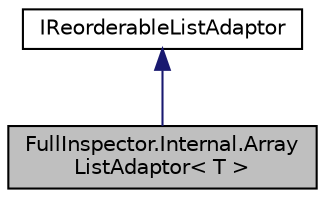 digraph "FullInspector.Internal.ArrayListAdaptor&lt; T &gt;"
{
  edge [fontname="Helvetica",fontsize="10",labelfontname="Helvetica",labelfontsize="10"];
  node [fontname="Helvetica",fontsize="10",shape=record];
  Node1 [label="FullInspector.Internal.Array\lListAdaptor\< T \>",height=0.2,width=0.4,color="black", fillcolor="grey75", style="filled" fontcolor="black"];
  Node2 -> Node1 [dir="back",color="midnightblue",fontsize="10",style="solid",fontname="Helvetica"];
  Node2 [label="IReorderableListAdaptor",height=0.2,width=0.4,color="black", fillcolor="white", style="filled",URL="$interface_full_inspector_1_1_rotorz_1_1_reorderable_list_1_1_i_reorderable_list_adaptor.html",tooltip="Adaptor allowing reorderable list control to interface with list data. "];
}
